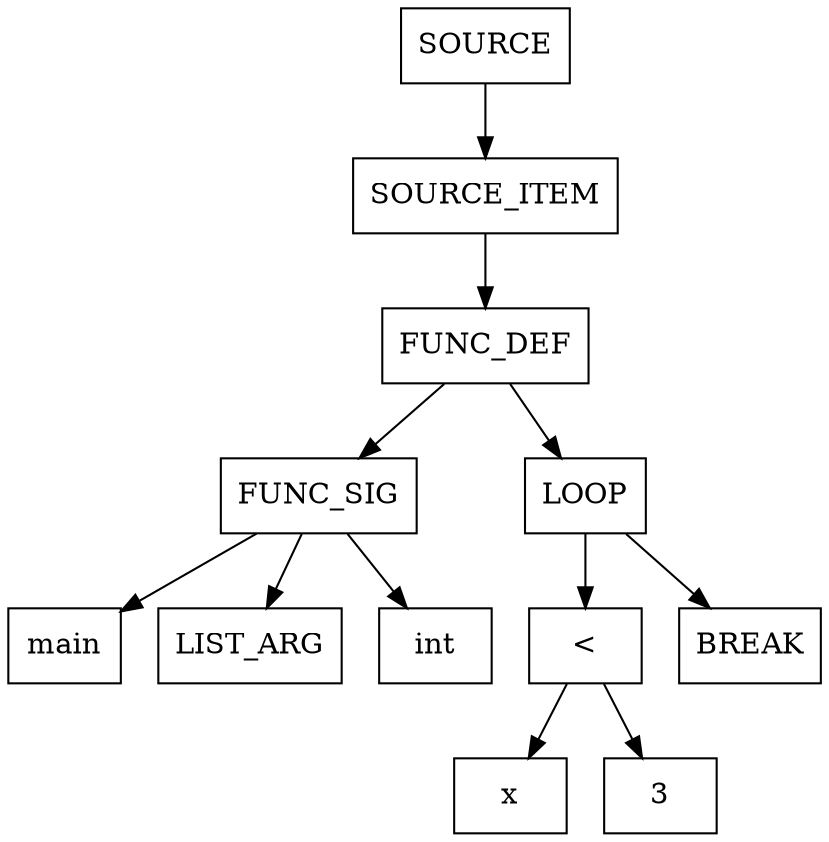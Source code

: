 digraph AST {
    node [shape=box];
    cluster_0_node568664720 [label="SOURCE"];
    cluster_0_node568664408 [label="SOURCE_ITEM"];
    cluster_0_node568662536 [label="FUNC_DEF"];
    cluster_0_node568660976 [label="FUNC_SIG"];
    cluster_0_node568660352 [label="main"];
    cluster_0_node568660664 [label="LIST_ARG"];
    cluster_0_node568661600 [label="int"];
    cluster_0_node568662848 [label="LOOP"];
    cluster_0_node568663160 [label="<"];
    cluster_0_node568663472 [label="x"];
    cluster_0_node568664096 [label="3"];
    cluster_0_node568663784 [label="BREAK"];
    cluster_0_node568664720 -> cluster_0_node568664408;
    cluster_0_node568664408 -> cluster_0_node568662536;
    cluster_0_node568662536 -> cluster_0_node568660976;
    cluster_0_node568660976 -> cluster_0_node568660352;
    cluster_0_node568660976 -> cluster_0_node568660664;
    cluster_0_node568660976 -> cluster_0_node568661600;
    cluster_0_node568662536 -> cluster_0_node568662848;
    cluster_0_node568662848 -> cluster_0_node568663160;
    cluster_0_node568663160 -> cluster_0_node568663472;
    cluster_0_node568663160 -> cluster_0_node568664096;
    cluster_0_node568662848 -> cluster_0_node568663784;
}
